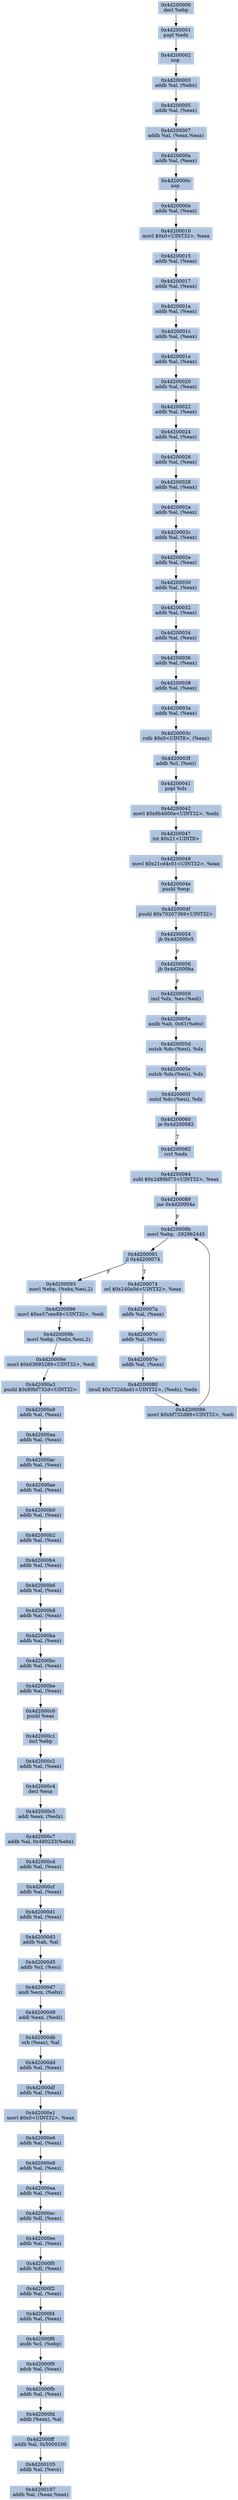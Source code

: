 digraph G {
node[shape=rectangle,style=filled,fillcolor=lightsteelblue,color=lightsteelblue]
bgcolor="transparent"
a0x4d200000decl_ebp[label="0x4d200000\ndecl %ebp"];
a0x4d200001popl_edx[label="0x4d200001\npopl %edx"];
a0x4d200002nop_[label="0x4d200002\nnop "];
a0x4d200003addb_al_ebx_[label="0x4d200003\naddb %al, (%ebx)"];
a0x4d200005addb_al_eax_[label="0x4d200005\naddb %al, (%eax)"];
a0x4d200007addb_al_eaxeax_[label="0x4d200007\naddb %al, (%eax,%eax)"];
a0x4d20000aaddb_al_eax_[label="0x4d20000a\naddb %al, (%eax)"];
a0x4d20000cnop_[label="0x4d20000c\nnop "];
a0x4d20000eaddb_al_eax_[label="0x4d20000e\naddb %al, (%eax)"];
a0x4d200010movl_0x0UINT32_eax[label="0x4d200010\nmovl $0x0<UINT32>, %eax"];
a0x4d200015addb_al_eax_[label="0x4d200015\naddb %al, (%eax)"];
a0x4d200017addb_al_eax_[label="0x4d200017\naddb %al, (%eax)"];
a0x4d20001aaddb_al_eax_[label="0x4d20001a\naddb %al, (%eax)"];
a0x4d20001caddb_al_eax_[label="0x4d20001c\naddb %al, (%eax)"];
a0x4d20001eaddb_al_eax_[label="0x4d20001e\naddb %al, (%eax)"];
a0x4d200020addb_al_eax_[label="0x4d200020\naddb %al, (%eax)"];
a0x4d200022addb_al_eax_[label="0x4d200022\naddb %al, (%eax)"];
a0x4d200024addb_al_eax_[label="0x4d200024\naddb %al, (%eax)"];
a0x4d200026addb_al_eax_[label="0x4d200026\naddb %al, (%eax)"];
a0x4d200028addb_al_eax_[label="0x4d200028\naddb %al, (%eax)"];
a0x4d20002aaddb_al_eax_[label="0x4d20002a\naddb %al, (%eax)"];
a0x4d20002caddb_al_eax_[label="0x4d20002c\naddb %al, (%eax)"];
a0x4d20002eaddb_al_eax_[label="0x4d20002e\naddb %al, (%eax)"];
a0x4d200030addb_al_eax_[label="0x4d200030\naddb %al, (%eax)"];
a0x4d200032addb_al_eax_[label="0x4d200032\naddb %al, (%eax)"];
a0x4d200034addb_al_eax_[label="0x4d200034\naddb %al, (%eax)"];
a0x4d200036addb_al_eax_[label="0x4d200036\naddb %al, (%eax)"];
a0x4d200038addb_al_eax_[label="0x4d200038\naddb %al, (%eax)"];
a0x4d20003aaddb_al_eax_[label="0x4d20003a\naddb %al, (%eax)"];
a0x4d20003crolb_0x0UINT8_eax_[label="0x4d20003c\nrolb $0x0<UINT8>, (%eax)"];
a0x4d20003faddb_cl_esi_[label="0x4d20003f\naddb %cl, (%esi)"];
a0x4d200041popl_ds[label="0x4d200041\npopl %ds"];
a0x4d200042movl_0x9b4000eUINT32_edx[label="0x4d200042\nmovl $0x9b4000e<UINT32>, %edx"];
a0x4d200047int_0x21UINT8[label="0x4d200047\nint $0x21<UINT8>"];
a0x4d200049movl_0x21cd4c01UINT32_eax[label="0x4d200049\nmovl $0x21cd4c01<UINT32>, %eax"];
a0x4d20004epushl_esp[label="0x4d20004e\npushl %esp"];
a0x4d20004fpushl_0x70207369UINT32[label="0x4d20004f\npushl $0x70207369<UINT32>"];
a0x4d200054jb_0x4d2000c5[label="0x4d200054\njb 0x4d2000c5"];
a0x4d200056jb_0x4d2000ba[label="0x4d200056\njb 0x4d2000ba"];
a0x4d200059insl_dx_es_edi_[label="0x4d200059\ninsl %dx, %es:(%edi)"];
a0x4d20005aandb_ah_0x61ebx_[label="0x4d20005a\nandb %ah, 0x61(%ebx)"];
a0x4d20005doutsb_ds_esi__dx[label="0x4d20005d\noutsb %ds:(%esi), %dx"];
a0x4d20005eoutsb_ds_esi__dx[label="0x4d20005e\noutsb %ds:(%esi), %dx"];
a0x4d20005foutsl_ds_esi__dx[label="0x4d20005f\noutsl %ds:(%esi), %dx"];
a0x4d200060je_0x4d200082[label="0x4d200060\nje 0x4d200082"];
a0x4d200082rcrl_edx[label="0x4d200082\nrcrl %edx"];
a0x4d200084subl_0x2d89bf73UINT32_eax[label="0x4d200084\nsubl $0x2d89bf73<UINT32>, %eax"];
a0x4d200089jae_0x4d20004a[label="0x4d200089\njae 0x4d20004a"];
a0x4d20008bmovl_ebp__292962445[label="0x4d20008b\nmovl %ebp, -292962445"];
a0x4d200091jl_0x4d200074[label="0x4d200091\njl 0x4d200074"];
a0x4d200074orl_0x240a0dUINT32_eax[label="0x4d200074\norl $0x240a0d<UINT32>, %eax"];
a0x4d20007aaddb_al_eax_[label="0x4d20007a\naddb %al, (%eax)"];
a0x4d20007caddb_al_eax_[label="0x4d20007c\naddb %al, (%eax)"];
a0x4d20007eaddb_al_eax_[label="0x4d20007e\naddb %al, (%eax)"];
a0x4d200080imull_0x732ddad1UINT32_edx__edx[label="0x4d200080\nimull $0x732ddad1<UINT32>, (%edx), %edx"];
a0x4d200086movl_0xbf732d89UINT32_edi[label="0x4d200086\nmovl $0xbf732d89<UINT32>, %edi"];
a0x4d200093movl_ebp_ebxesi2_[label="0x4d200093\nmovl %ebp, (%ebx,%esi,2)"];
a0x4d200096movl_0xe57cee89UINT32_edi[label="0x4d200096\nmovl $0xe57cee89<UINT32>, %edi"];
a0x4d20009bmovl_ebp_ebxesi2_[label="0x4d20009b\nmovl %ebp, (%ebx,%esi,2)"];
a0x4d20009emovl_0x63695289UINT32_edi[label="0x4d20009e\nmovl $0x63695289<UINT32>, %edi"];
a0x4d2000a3pushl_0x89bf732dUINT32[label="0x4d2000a3\npushl $0x89bf732d<UINT32>"];
a0x4d2000a8addb_al_eax_[label="0x4d2000a8\naddb %al, (%eax)"];
a0x4d2000aaaddb_al_eax_[label="0x4d2000aa\naddb %al, (%eax)"];
a0x4d2000acaddb_al_eax_[label="0x4d2000ac\naddb %al, (%eax)"];
a0x4d2000aeaddb_al_eax_[label="0x4d2000ae\naddb %al, (%eax)"];
a0x4d2000b0addb_al_eax_[label="0x4d2000b0\naddb %al, (%eax)"];
a0x4d2000b2addb_al_eax_[label="0x4d2000b2\naddb %al, (%eax)"];
a0x4d2000b4addb_al_eax_[label="0x4d2000b4\naddb %al, (%eax)"];
a0x4d2000b6addb_al_eax_[label="0x4d2000b6\naddb %al, (%eax)"];
a0x4d2000b8addb_al_eax_[label="0x4d2000b8\naddb %al, (%eax)"];
a0x4d2000baaddb_al_eax_[label="0x4d2000ba\naddb %al, (%eax)"];
a0x4d2000bcaddb_al_eax_[label="0x4d2000bc\naddb %al, (%eax)"];
a0x4d2000beaddb_al_eax_[label="0x4d2000be\naddb %al, (%eax)"];
a0x4d2000c0pushl_eax[label="0x4d2000c0\npushl %eax"];
a0x4d2000c1incl_ebp[label="0x4d2000c1\nincl %ebp"];
a0x4d2000c2addb_al_eax_[label="0x4d2000c2\naddb %al, (%eax)"];
a0x4d2000c4decl_esp[label="0x4d2000c4\ndecl %esp"];
a0x4d2000c5addl_eax_edx_[label="0x4d2000c5\naddl %eax, (%edx)"];
a0x4d2000c7addb_al_0x480233ebx_[label="0x4d2000c7\naddb %al, 0x480233(%ebx)"];
a0x4d2000cdaddb_al_eax_[label="0x4d2000cd\naddb %al, (%eax)"];
a0x4d2000cfaddb_al_eax_[label="0x4d2000cf\naddb %al, (%eax)"];
a0x4d2000d1addb_al_eax_[label="0x4d2000d1\naddb %al, (%eax)"];
a0x4d2000d3addb_ah_al[label="0x4d2000d3\naddb %ah, %al"];
a0x4d2000d5addb_cl_esi_[label="0x4d2000d5\naddb %cl, (%esi)"];
a0x4d2000d7andl_ecx_ebx_[label="0x4d2000d7\nandl %ecx, (%ebx)"];
a0x4d2000d9addl_eax_edi_[label="0x4d2000d9\naddl %eax, (%edi)"];
a0x4d2000dborb_eax__al[label="0x4d2000db\norb (%eax), %al"];
a0x4d2000ddaddb_al_eax_[label="0x4d2000dd\naddb %al, (%eax)"];
a0x4d2000dfaddb_al_eax_[label="0x4d2000df\naddb %al, (%eax)"];
a0x4d2000e1movl_0x0UINT32_eax[label="0x4d2000e1\nmovl $0x0<UINT32>, %eax"];
a0x4d2000e6addb_al_eax_[label="0x4d2000e6\naddb %al, (%eax)"];
a0x4d2000e8addb_al_eax_[label="0x4d2000e8\naddb %al, (%eax)"];
a0x4d2000eaaddb_al_eax_[label="0x4d2000ea\naddb %al, (%eax)"];
a0x4d2000ecaddb_dl_eax_[label="0x4d2000ec\naddb %dl, (%eax)"];
a0x4d2000eeaddb_al_eax_[label="0x4d2000ee\naddb %al, (%eax)"];
a0x4d2000f0addb_dl_eax_[label="0x4d2000f0\naddb %dl, (%eax)"];
a0x4d2000f2addb_al_eax_[label="0x4d2000f2\naddb %al, (%eax)"];
a0x4d2000f4addb_al_eax_[label="0x4d2000f4\naddb %al, (%eax)"];
a0x4d2000f6andb_cl_ebp_[label="0x4d2000f6\nandb %cl, (%ebp)"];
a0x4d2000f9adcb_al_eax_[label="0x4d2000f9\nadcb %al, (%eax)"];
a0x4d2000fbaddb_al_eax_[label="0x4d2000fb\naddb %al, (%eax)"];
a0x4d2000fdaddb_eax__al[label="0x4d2000fd\naddb (%eax), %al"];
a0x4d2000ffaddb_al_0x5000100[label="0x4d2000ff\naddb %al, 0x5000100"];
a0x4d200105addb_al_ecx_[label="0x4d200105\naddb %al, (%ecx)"];
a0x4d200107addb_al_eaxeax_[label="0x4d200107\naddb %al, (%eax,%eax)"];
a0x4d200000decl_ebp -> a0x4d200001popl_edx [color="#000000"];
a0x4d200001popl_edx -> a0x4d200002nop_ [color="#000000"];
a0x4d200002nop_ -> a0x4d200003addb_al_ebx_ [color="#000000"];
a0x4d200003addb_al_ebx_ -> a0x4d200005addb_al_eax_ [color="#000000"];
a0x4d200005addb_al_eax_ -> a0x4d200007addb_al_eaxeax_ [color="#000000"];
a0x4d200007addb_al_eaxeax_ -> a0x4d20000aaddb_al_eax_ [color="#000000"];
a0x4d20000aaddb_al_eax_ -> a0x4d20000cnop_ [color="#000000"];
a0x4d20000cnop_ -> a0x4d20000eaddb_al_eax_ [color="#000000"];
a0x4d20000eaddb_al_eax_ -> a0x4d200010movl_0x0UINT32_eax [color="#000000"];
a0x4d200010movl_0x0UINT32_eax -> a0x4d200015addb_al_eax_ [color="#000000"];
a0x4d200015addb_al_eax_ -> a0x4d200017addb_al_eax_ [color="#000000"];
a0x4d200017addb_al_eax_ -> a0x4d20001aaddb_al_eax_ [color="#000000"];
a0x4d20001aaddb_al_eax_ -> a0x4d20001caddb_al_eax_ [color="#000000"];
a0x4d20001caddb_al_eax_ -> a0x4d20001eaddb_al_eax_ [color="#000000"];
a0x4d20001eaddb_al_eax_ -> a0x4d200020addb_al_eax_ [color="#000000"];
a0x4d200020addb_al_eax_ -> a0x4d200022addb_al_eax_ [color="#000000"];
a0x4d200022addb_al_eax_ -> a0x4d200024addb_al_eax_ [color="#000000"];
a0x4d200024addb_al_eax_ -> a0x4d200026addb_al_eax_ [color="#000000"];
a0x4d200026addb_al_eax_ -> a0x4d200028addb_al_eax_ [color="#000000"];
a0x4d200028addb_al_eax_ -> a0x4d20002aaddb_al_eax_ [color="#000000"];
a0x4d20002aaddb_al_eax_ -> a0x4d20002caddb_al_eax_ [color="#000000"];
a0x4d20002caddb_al_eax_ -> a0x4d20002eaddb_al_eax_ [color="#000000"];
a0x4d20002eaddb_al_eax_ -> a0x4d200030addb_al_eax_ [color="#000000"];
a0x4d200030addb_al_eax_ -> a0x4d200032addb_al_eax_ [color="#000000"];
a0x4d200032addb_al_eax_ -> a0x4d200034addb_al_eax_ [color="#000000"];
a0x4d200034addb_al_eax_ -> a0x4d200036addb_al_eax_ [color="#000000"];
a0x4d200036addb_al_eax_ -> a0x4d200038addb_al_eax_ [color="#000000"];
a0x4d200038addb_al_eax_ -> a0x4d20003aaddb_al_eax_ [color="#000000"];
a0x4d20003aaddb_al_eax_ -> a0x4d20003crolb_0x0UINT8_eax_ [color="#000000"];
a0x4d20003crolb_0x0UINT8_eax_ -> a0x4d20003faddb_cl_esi_ [color="#000000"];
a0x4d20003faddb_cl_esi_ -> a0x4d200041popl_ds [color="#000000"];
a0x4d200041popl_ds -> a0x4d200042movl_0x9b4000eUINT32_edx [color="#000000"];
a0x4d200042movl_0x9b4000eUINT32_edx -> a0x4d200047int_0x21UINT8 [color="#000000"];
a0x4d200047int_0x21UINT8 -> a0x4d200049movl_0x21cd4c01UINT32_eax [color="#000000"];
a0x4d200049movl_0x21cd4c01UINT32_eax -> a0x4d20004epushl_esp [color="#000000"];
a0x4d20004epushl_esp -> a0x4d20004fpushl_0x70207369UINT32 [color="#000000"];
a0x4d20004fpushl_0x70207369UINT32 -> a0x4d200054jb_0x4d2000c5 [color="#000000"];
a0x4d200054jb_0x4d2000c5 -> a0x4d200056jb_0x4d2000ba [color="#000000",label="F"];
a0x4d200056jb_0x4d2000ba -> a0x4d200059insl_dx_es_edi_ [color="#000000",label="F"];
a0x4d200059insl_dx_es_edi_ -> a0x4d20005aandb_ah_0x61ebx_ [color="#000000"];
a0x4d20005aandb_ah_0x61ebx_ -> a0x4d20005doutsb_ds_esi__dx [color="#000000"];
a0x4d20005doutsb_ds_esi__dx -> a0x4d20005eoutsb_ds_esi__dx [color="#000000"];
a0x4d20005eoutsb_ds_esi__dx -> a0x4d20005foutsl_ds_esi__dx [color="#000000"];
a0x4d20005foutsl_ds_esi__dx -> a0x4d200060je_0x4d200082 [color="#000000"];
a0x4d200060je_0x4d200082 -> a0x4d200082rcrl_edx [color="#000000",label="T"];
a0x4d200082rcrl_edx -> a0x4d200084subl_0x2d89bf73UINT32_eax [color="#000000"];
a0x4d200084subl_0x2d89bf73UINT32_eax -> a0x4d200089jae_0x4d20004a [color="#000000"];
a0x4d200089jae_0x4d20004a -> a0x4d20008bmovl_ebp__292962445 [color="#000000",label="F"];
a0x4d20008bmovl_ebp__292962445 -> a0x4d200091jl_0x4d200074 [color="#000000"];
a0x4d200091jl_0x4d200074 -> a0x4d200074orl_0x240a0dUINT32_eax [color="#000000",label="T"];
a0x4d200074orl_0x240a0dUINT32_eax -> a0x4d20007aaddb_al_eax_ [color="#000000"];
a0x4d20007aaddb_al_eax_ -> a0x4d20007caddb_al_eax_ [color="#000000"];
a0x4d20007caddb_al_eax_ -> a0x4d20007eaddb_al_eax_ [color="#000000"];
a0x4d20007eaddb_al_eax_ -> a0x4d200080imull_0x732ddad1UINT32_edx__edx [color="#000000"];
a0x4d200080imull_0x732ddad1UINT32_edx__edx -> a0x4d200086movl_0xbf732d89UINT32_edi [color="#000000"];
a0x4d200086movl_0xbf732d89UINT32_edi -> a0x4d20008bmovl_ebp__292962445 [color="#000000"];
a0x4d200091jl_0x4d200074 -> a0x4d200093movl_ebp_ebxesi2_ [color="#000000",label="F"];
a0x4d200093movl_ebp_ebxesi2_ -> a0x4d200096movl_0xe57cee89UINT32_edi [color="#000000"];
a0x4d200096movl_0xe57cee89UINT32_edi -> a0x4d20009bmovl_ebp_ebxesi2_ [color="#000000"];
a0x4d20009bmovl_ebp_ebxesi2_ -> a0x4d20009emovl_0x63695289UINT32_edi [color="#000000"];
a0x4d20009emovl_0x63695289UINT32_edi -> a0x4d2000a3pushl_0x89bf732dUINT32 [color="#000000"];
a0x4d2000a3pushl_0x89bf732dUINT32 -> a0x4d2000a8addb_al_eax_ [color="#000000"];
a0x4d2000a8addb_al_eax_ -> a0x4d2000aaaddb_al_eax_ [color="#000000"];
a0x4d2000aaaddb_al_eax_ -> a0x4d2000acaddb_al_eax_ [color="#000000"];
a0x4d2000acaddb_al_eax_ -> a0x4d2000aeaddb_al_eax_ [color="#000000"];
a0x4d2000aeaddb_al_eax_ -> a0x4d2000b0addb_al_eax_ [color="#000000"];
a0x4d2000b0addb_al_eax_ -> a0x4d2000b2addb_al_eax_ [color="#000000"];
a0x4d2000b2addb_al_eax_ -> a0x4d2000b4addb_al_eax_ [color="#000000"];
a0x4d2000b4addb_al_eax_ -> a0x4d2000b6addb_al_eax_ [color="#000000"];
a0x4d2000b6addb_al_eax_ -> a0x4d2000b8addb_al_eax_ [color="#000000"];
a0x4d2000b8addb_al_eax_ -> a0x4d2000baaddb_al_eax_ [color="#000000"];
a0x4d2000baaddb_al_eax_ -> a0x4d2000bcaddb_al_eax_ [color="#000000"];
a0x4d2000bcaddb_al_eax_ -> a0x4d2000beaddb_al_eax_ [color="#000000"];
a0x4d2000beaddb_al_eax_ -> a0x4d2000c0pushl_eax [color="#000000"];
a0x4d2000c0pushl_eax -> a0x4d2000c1incl_ebp [color="#000000"];
a0x4d2000c1incl_ebp -> a0x4d2000c2addb_al_eax_ [color="#000000"];
a0x4d2000c2addb_al_eax_ -> a0x4d2000c4decl_esp [color="#000000"];
a0x4d2000c4decl_esp -> a0x4d2000c5addl_eax_edx_ [color="#000000"];
a0x4d2000c5addl_eax_edx_ -> a0x4d2000c7addb_al_0x480233ebx_ [color="#000000"];
a0x4d2000c7addb_al_0x480233ebx_ -> a0x4d2000cdaddb_al_eax_ [color="#000000"];
a0x4d2000cdaddb_al_eax_ -> a0x4d2000cfaddb_al_eax_ [color="#000000"];
a0x4d2000cfaddb_al_eax_ -> a0x4d2000d1addb_al_eax_ [color="#000000"];
a0x4d2000d1addb_al_eax_ -> a0x4d2000d3addb_ah_al [color="#000000"];
a0x4d2000d3addb_ah_al -> a0x4d2000d5addb_cl_esi_ [color="#000000"];
a0x4d2000d5addb_cl_esi_ -> a0x4d2000d7andl_ecx_ebx_ [color="#000000"];
a0x4d2000d7andl_ecx_ebx_ -> a0x4d2000d9addl_eax_edi_ [color="#000000"];
a0x4d2000d9addl_eax_edi_ -> a0x4d2000dborb_eax__al [color="#000000"];
a0x4d2000dborb_eax__al -> a0x4d2000ddaddb_al_eax_ [color="#000000"];
a0x4d2000ddaddb_al_eax_ -> a0x4d2000dfaddb_al_eax_ [color="#000000"];
a0x4d2000dfaddb_al_eax_ -> a0x4d2000e1movl_0x0UINT32_eax [color="#000000"];
a0x4d2000e1movl_0x0UINT32_eax -> a0x4d2000e6addb_al_eax_ [color="#000000"];
a0x4d2000e6addb_al_eax_ -> a0x4d2000e8addb_al_eax_ [color="#000000"];
a0x4d2000e8addb_al_eax_ -> a0x4d2000eaaddb_al_eax_ [color="#000000"];
a0x4d2000eaaddb_al_eax_ -> a0x4d2000ecaddb_dl_eax_ [color="#000000"];
a0x4d2000ecaddb_dl_eax_ -> a0x4d2000eeaddb_al_eax_ [color="#000000"];
a0x4d2000eeaddb_al_eax_ -> a0x4d2000f0addb_dl_eax_ [color="#000000"];
a0x4d2000f0addb_dl_eax_ -> a0x4d2000f2addb_al_eax_ [color="#000000"];
a0x4d2000f2addb_al_eax_ -> a0x4d2000f4addb_al_eax_ [color="#000000"];
a0x4d2000f4addb_al_eax_ -> a0x4d2000f6andb_cl_ebp_ [color="#000000"];
a0x4d2000f6andb_cl_ebp_ -> a0x4d2000f9adcb_al_eax_ [color="#000000"];
a0x4d2000f9adcb_al_eax_ -> a0x4d2000fbaddb_al_eax_ [color="#000000"];
a0x4d2000fbaddb_al_eax_ -> a0x4d2000fdaddb_eax__al [color="#000000"];
a0x4d2000fdaddb_eax__al -> a0x4d2000ffaddb_al_0x5000100 [color="#000000"];
a0x4d2000ffaddb_al_0x5000100 -> a0x4d200105addb_al_ecx_ [color="#000000"];
a0x4d200105addb_al_ecx_ -> a0x4d200107addb_al_eaxeax_ [color="#000000"];
}
